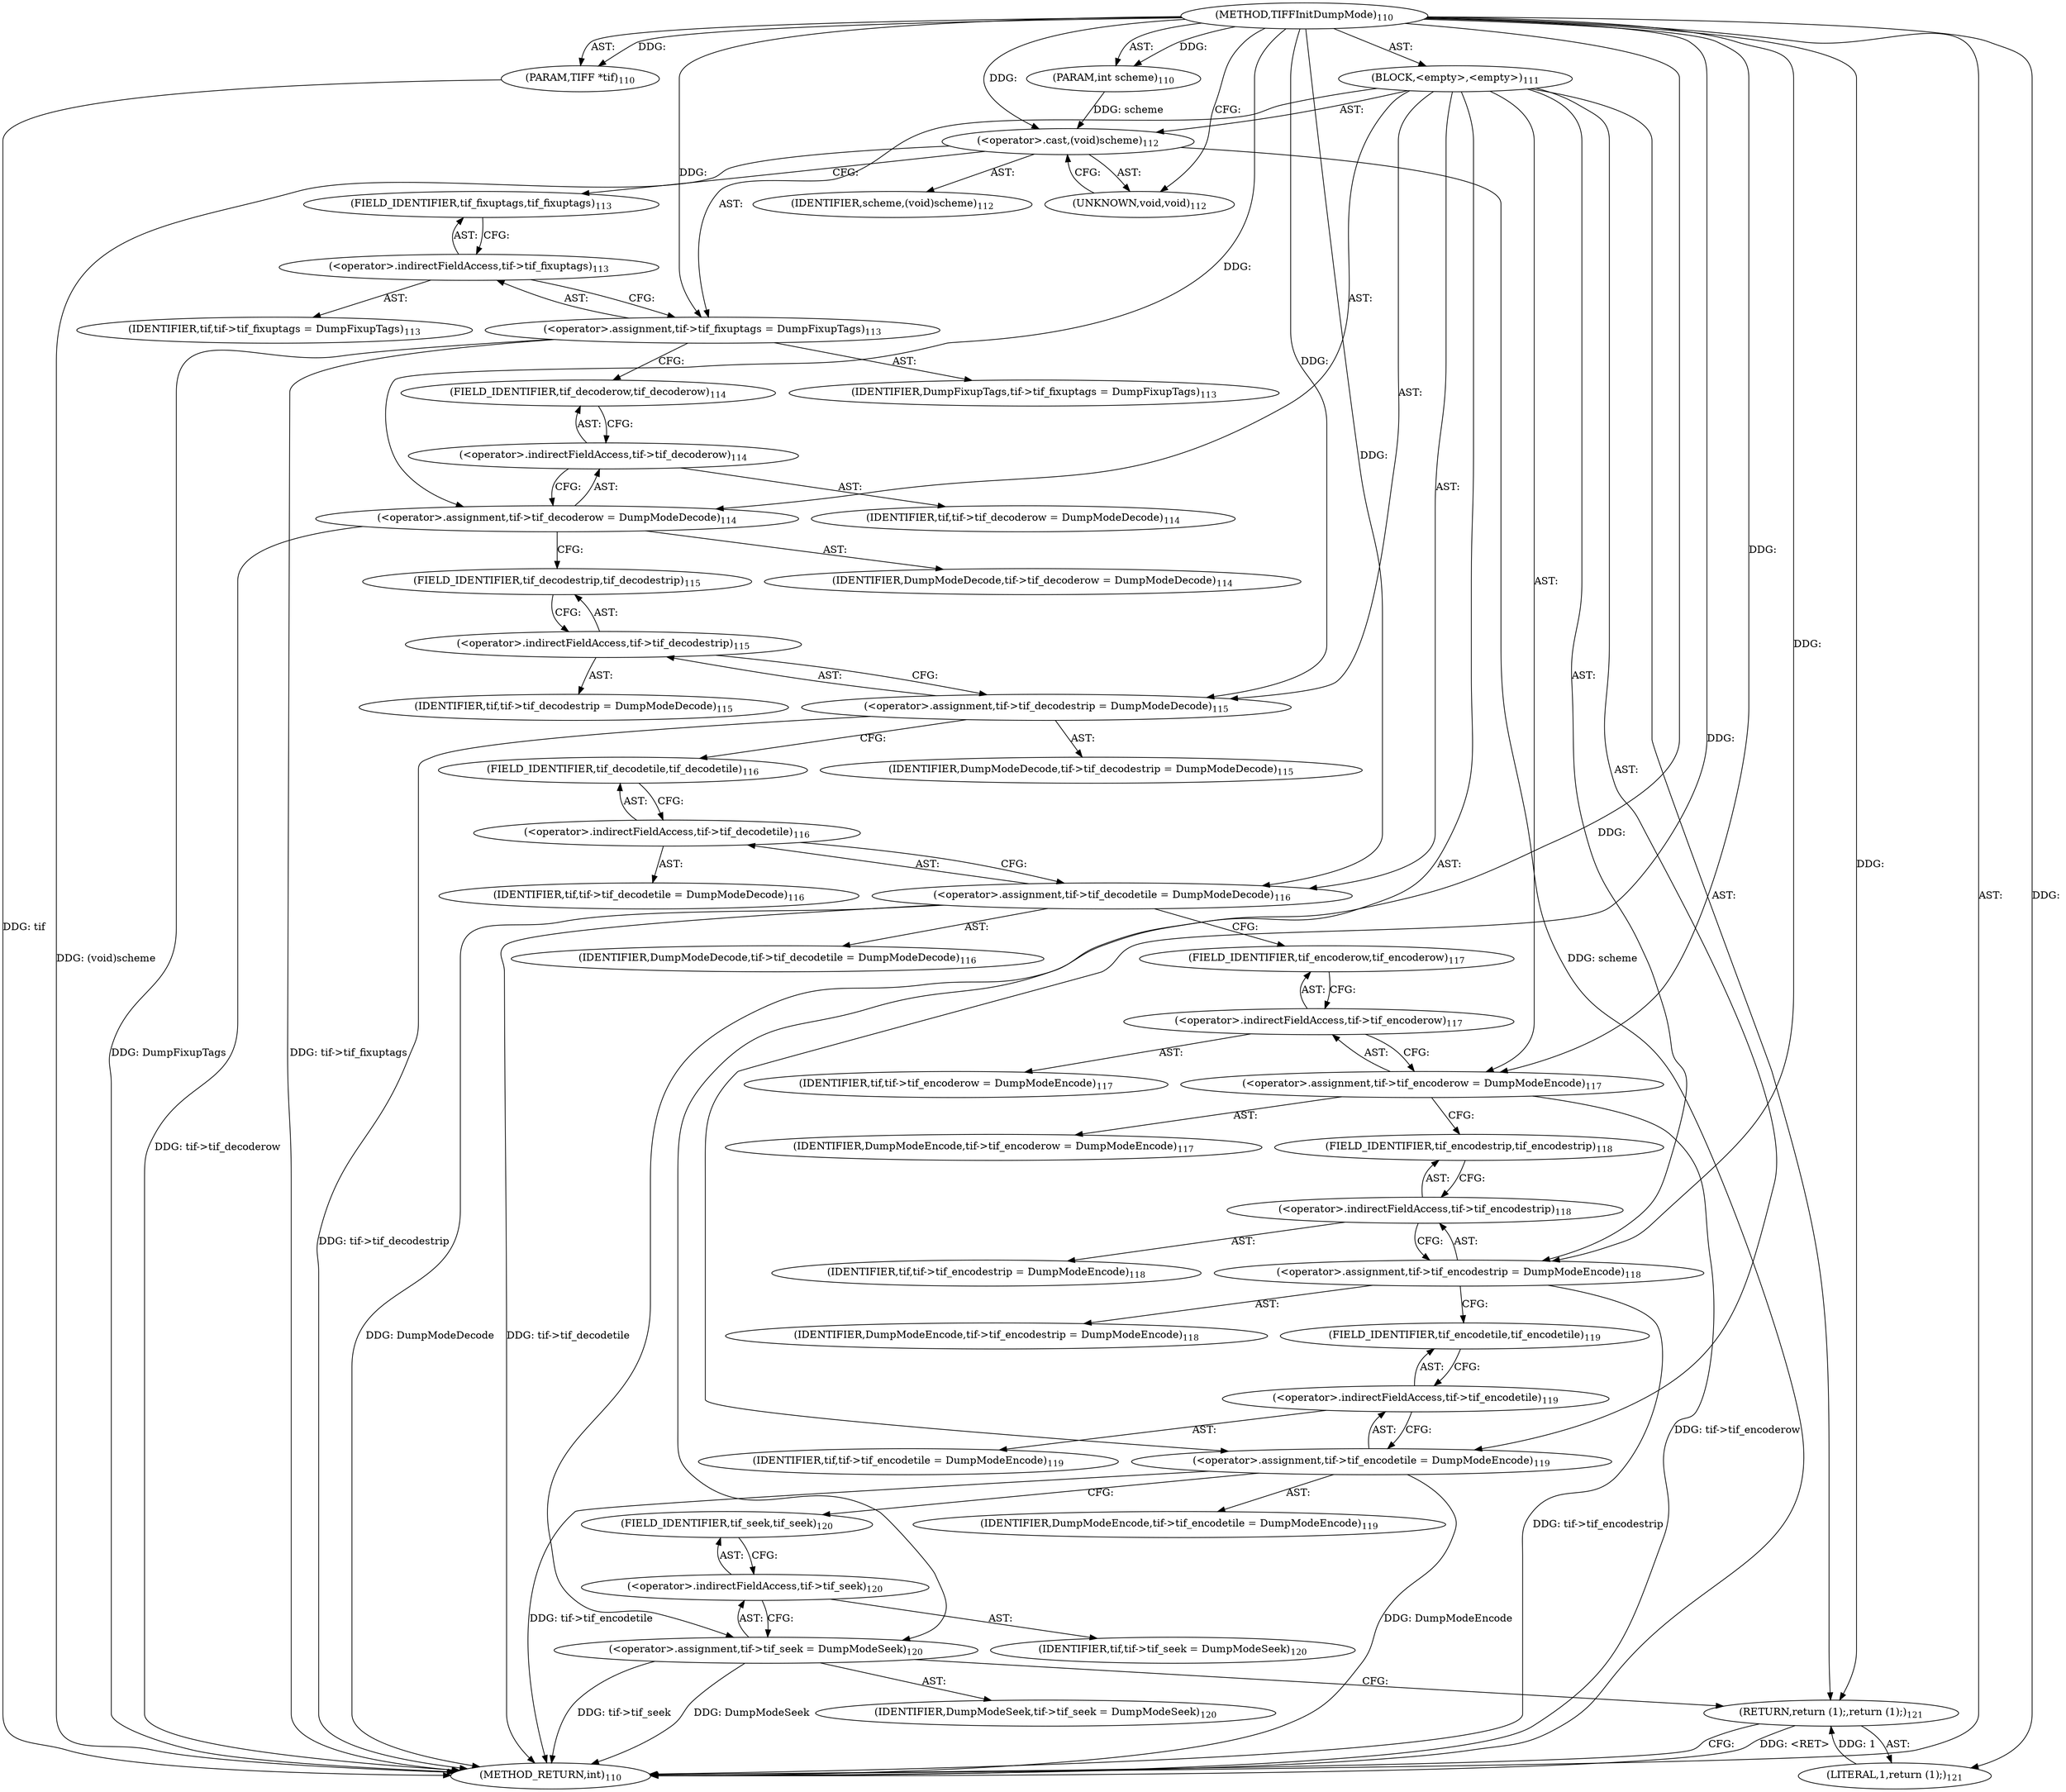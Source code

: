 digraph "TIFFInitDumpMode" {  
"63862" [label = <(METHOD,TIFFInitDumpMode)<SUB>110</SUB>> ]
"63863" [label = <(PARAM,TIFF *tif)<SUB>110</SUB>> ]
"63864" [label = <(PARAM,int scheme)<SUB>110</SUB>> ]
"63865" [label = <(BLOCK,&lt;empty&gt;,&lt;empty&gt;)<SUB>111</SUB>> ]
"63866" [label = <(&lt;operator&gt;.cast,(void)scheme)<SUB>112</SUB>> ]
"63867" [label = <(UNKNOWN,void,void)<SUB>112</SUB>> ]
"63868" [label = <(IDENTIFIER,scheme,(void)scheme)<SUB>112</SUB>> ]
"63869" [label = <(&lt;operator&gt;.assignment,tif-&gt;tif_fixuptags = DumpFixupTags)<SUB>113</SUB>> ]
"63870" [label = <(&lt;operator&gt;.indirectFieldAccess,tif-&gt;tif_fixuptags)<SUB>113</SUB>> ]
"63871" [label = <(IDENTIFIER,tif,tif-&gt;tif_fixuptags = DumpFixupTags)<SUB>113</SUB>> ]
"63872" [label = <(FIELD_IDENTIFIER,tif_fixuptags,tif_fixuptags)<SUB>113</SUB>> ]
"63873" [label = <(IDENTIFIER,DumpFixupTags,tif-&gt;tif_fixuptags = DumpFixupTags)<SUB>113</SUB>> ]
"63874" [label = <(&lt;operator&gt;.assignment,tif-&gt;tif_decoderow = DumpModeDecode)<SUB>114</SUB>> ]
"63875" [label = <(&lt;operator&gt;.indirectFieldAccess,tif-&gt;tif_decoderow)<SUB>114</SUB>> ]
"63876" [label = <(IDENTIFIER,tif,tif-&gt;tif_decoderow = DumpModeDecode)<SUB>114</SUB>> ]
"63877" [label = <(FIELD_IDENTIFIER,tif_decoderow,tif_decoderow)<SUB>114</SUB>> ]
"63878" [label = <(IDENTIFIER,DumpModeDecode,tif-&gt;tif_decoderow = DumpModeDecode)<SUB>114</SUB>> ]
"63879" [label = <(&lt;operator&gt;.assignment,tif-&gt;tif_decodestrip = DumpModeDecode)<SUB>115</SUB>> ]
"63880" [label = <(&lt;operator&gt;.indirectFieldAccess,tif-&gt;tif_decodestrip)<SUB>115</SUB>> ]
"63881" [label = <(IDENTIFIER,tif,tif-&gt;tif_decodestrip = DumpModeDecode)<SUB>115</SUB>> ]
"63882" [label = <(FIELD_IDENTIFIER,tif_decodestrip,tif_decodestrip)<SUB>115</SUB>> ]
"63883" [label = <(IDENTIFIER,DumpModeDecode,tif-&gt;tif_decodestrip = DumpModeDecode)<SUB>115</SUB>> ]
"63884" [label = <(&lt;operator&gt;.assignment,tif-&gt;tif_decodetile = DumpModeDecode)<SUB>116</SUB>> ]
"63885" [label = <(&lt;operator&gt;.indirectFieldAccess,tif-&gt;tif_decodetile)<SUB>116</SUB>> ]
"63886" [label = <(IDENTIFIER,tif,tif-&gt;tif_decodetile = DumpModeDecode)<SUB>116</SUB>> ]
"63887" [label = <(FIELD_IDENTIFIER,tif_decodetile,tif_decodetile)<SUB>116</SUB>> ]
"63888" [label = <(IDENTIFIER,DumpModeDecode,tif-&gt;tif_decodetile = DumpModeDecode)<SUB>116</SUB>> ]
"63889" [label = <(&lt;operator&gt;.assignment,tif-&gt;tif_encoderow = DumpModeEncode)<SUB>117</SUB>> ]
"63890" [label = <(&lt;operator&gt;.indirectFieldAccess,tif-&gt;tif_encoderow)<SUB>117</SUB>> ]
"63891" [label = <(IDENTIFIER,tif,tif-&gt;tif_encoderow = DumpModeEncode)<SUB>117</SUB>> ]
"63892" [label = <(FIELD_IDENTIFIER,tif_encoderow,tif_encoderow)<SUB>117</SUB>> ]
"63893" [label = <(IDENTIFIER,DumpModeEncode,tif-&gt;tif_encoderow = DumpModeEncode)<SUB>117</SUB>> ]
"63894" [label = <(&lt;operator&gt;.assignment,tif-&gt;tif_encodestrip = DumpModeEncode)<SUB>118</SUB>> ]
"63895" [label = <(&lt;operator&gt;.indirectFieldAccess,tif-&gt;tif_encodestrip)<SUB>118</SUB>> ]
"63896" [label = <(IDENTIFIER,tif,tif-&gt;tif_encodestrip = DumpModeEncode)<SUB>118</SUB>> ]
"63897" [label = <(FIELD_IDENTIFIER,tif_encodestrip,tif_encodestrip)<SUB>118</SUB>> ]
"63898" [label = <(IDENTIFIER,DumpModeEncode,tif-&gt;tif_encodestrip = DumpModeEncode)<SUB>118</SUB>> ]
"63899" [label = <(&lt;operator&gt;.assignment,tif-&gt;tif_encodetile = DumpModeEncode)<SUB>119</SUB>> ]
"63900" [label = <(&lt;operator&gt;.indirectFieldAccess,tif-&gt;tif_encodetile)<SUB>119</SUB>> ]
"63901" [label = <(IDENTIFIER,tif,tif-&gt;tif_encodetile = DumpModeEncode)<SUB>119</SUB>> ]
"63902" [label = <(FIELD_IDENTIFIER,tif_encodetile,tif_encodetile)<SUB>119</SUB>> ]
"63903" [label = <(IDENTIFIER,DumpModeEncode,tif-&gt;tif_encodetile = DumpModeEncode)<SUB>119</SUB>> ]
"63904" [label = <(&lt;operator&gt;.assignment,tif-&gt;tif_seek = DumpModeSeek)<SUB>120</SUB>> ]
"63905" [label = <(&lt;operator&gt;.indirectFieldAccess,tif-&gt;tif_seek)<SUB>120</SUB>> ]
"63906" [label = <(IDENTIFIER,tif,tif-&gt;tif_seek = DumpModeSeek)<SUB>120</SUB>> ]
"63907" [label = <(FIELD_IDENTIFIER,tif_seek,tif_seek)<SUB>120</SUB>> ]
"63908" [label = <(IDENTIFIER,DumpModeSeek,tif-&gt;tif_seek = DumpModeSeek)<SUB>120</SUB>> ]
"63909" [label = <(RETURN,return (1);,return (1);)<SUB>121</SUB>> ]
"63910" [label = <(LITERAL,1,return (1);)<SUB>121</SUB>> ]
"63911" [label = <(METHOD_RETURN,int)<SUB>110</SUB>> ]
  "63862" -> "63863"  [ label = "AST: "] 
  "63862" -> "63864"  [ label = "AST: "] 
  "63862" -> "63865"  [ label = "AST: "] 
  "63862" -> "63911"  [ label = "AST: "] 
  "63865" -> "63866"  [ label = "AST: "] 
  "63865" -> "63869"  [ label = "AST: "] 
  "63865" -> "63874"  [ label = "AST: "] 
  "63865" -> "63879"  [ label = "AST: "] 
  "63865" -> "63884"  [ label = "AST: "] 
  "63865" -> "63889"  [ label = "AST: "] 
  "63865" -> "63894"  [ label = "AST: "] 
  "63865" -> "63899"  [ label = "AST: "] 
  "63865" -> "63904"  [ label = "AST: "] 
  "63865" -> "63909"  [ label = "AST: "] 
  "63866" -> "63867"  [ label = "AST: "] 
  "63866" -> "63868"  [ label = "AST: "] 
  "63869" -> "63870"  [ label = "AST: "] 
  "63869" -> "63873"  [ label = "AST: "] 
  "63870" -> "63871"  [ label = "AST: "] 
  "63870" -> "63872"  [ label = "AST: "] 
  "63874" -> "63875"  [ label = "AST: "] 
  "63874" -> "63878"  [ label = "AST: "] 
  "63875" -> "63876"  [ label = "AST: "] 
  "63875" -> "63877"  [ label = "AST: "] 
  "63879" -> "63880"  [ label = "AST: "] 
  "63879" -> "63883"  [ label = "AST: "] 
  "63880" -> "63881"  [ label = "AST: "] 
  "63880" -> "63882"  [ label = "AST: "] 
  "63884" -> "63885"  [ label = "AST: "] 
  "63884" -> "63888"  [ label = "AST: "] 
  "63885" -> "63886"  [ label = "AST: "] 
  "63885" -> "63887"  [ label = "AST: "] 
  "63889" -> "63890"  [ label = "AST: "] 
  "63889" -> "63893"  [ label = "AST: "] 
  "63890" -> "63891"  [ label = "AST: "] 
  "63890" -> "63892"  [ label = "AST: "] 
  "63894" -> "63895"  [ label = "AST: "] 
  "63894" -> "63898"  [ label = "AST: "] 
  "63895" -> "63896"  [ label = "AST: "] 
  "63895" -> "63897"  [ label = "AST: "] 
  "63899" -> "63900"  [ label = "AST: "] 
  "63899" -> "63903"  [ label = "AST: "] 
  "63900" -> "63901"  [ label = "AST: "] 
  "63900" -> "63902"  [ label = "AST: "] 
  "63904" -> "63905"  [ label = "AST: "] 
  "63904" -> "63908"  [ label = "AST: "] 
  "63905" -> "63906"  [ label = "AST: "] 
  "63905" -> "63907"  [ label = "AST: "] 
  "63909" -> "63910"  [ label = "AST: "] 
  "63866" -> "63872"  [ label = "CFG: "] 
  "63869" -> "63877"  [ label = "CFG: "] 
  "63874" -> "63882"  [ label = "CFG: "] 
  "63879" -> "63887"  [ label = "CFG: "] 
  "63884" -> "63892"  [ label = "CFG: "] 
  "63889" -> "63897"  [ label = "CFG: "] 
  "63894" -> "63902"  [ label = "CFG: "] 
  "63899" -> "63907"  [ label = "CFG: "] 
  "63904" -> "63909"  [ label = "CFG: "] 
  "63909" -> "63911"  [ label = "CFG: "] 
  "63867" -> "63866"  [ label = "CFG: "] 
  "63870" -> "63869"  [ label = "CFG: "] 
  "63875" -> "63874"  [ label = "CFG: "] 
  "63880" -> "63879"  [ label = "CFG: "] 
  "63885" -> "63884"  [ label = "CFG: "] 
  "63890" -> "63889"  [ label = "CFG: "] 
  "63895" -> "63894"  [ label = "CFG: "] 
  "63900" -> "63899"  [ label = "CFG: "] 
  "63905" -> "63904"  [ label = "CFG: "] 
  "63872" -> "63870"  [ label = "CFG: "] 
  "63877" -> "63875"  [ label = "CFG: "] 
  "63882" -> "63880"  [ label = "CFG: "] 
  "63887" -> "63885"  [ label = "CFG: "] 
  "63892" -> "63890"  [ label = "CFG: "] 
  "63897" -> "63895"  [ label = "CFG: "] 
  "63902" -> "63900"  [ label = "CFG: "] 
  "63907" -> "63905"  [ label = "CFG: "] 
  "63862" -> "63867"  [ label = "CFG: "] 
  "63909" -> "63911"  [ label = "DDG: &lt;RET&gt;"] 
  "63863" -> "63911"  [ label = "DDG: tif"] 
  "63866" -> "63911"  [ label = "DDG: scheme"] 
  "63866" -> "63911"  [ label = "DDG: (void)scheme"] 
  "63869" -> "63911"  [ label = "DDG: tif-&gt;tif_fixuptags"] 
  "63874" -> "63911"  [ label = "DDG: tif-&gt;tif_decoderow"] 
  "63879" -> "63911"  [ label = "DDG: tif-&gt;tif_decodestrip"] 
  "63884" -> "63911"  [ label = "DDG: tif-&gt;tif_decodetile"] 
  "63884" -> "63911"  [ label = "DDG: DumpModeDecode"] 
  "63889" -> "63911"  [ label = "DDG: tif-&gt;tif_encoderow"] 
  "63894" -> "63911"  [ label = "DDG: tif-&gt;tif_encodestrip"] 
  "63899" -> "63911"  [ label = "DDG: tif-&gt;tif_encodetile"] 
  "63899" -> "63911"  [ label = "DDG: DumpModeEncode"] 
  "63904" -> "63911"  [ label = "DDG: tif-&gt;tif_seek"] 
  "63869" -> "63911"  [ label = "DDG: DumpFixupTags"] 
  "63904" -> "63911"  [ label = "DDG: DumpModeSeek"] 
  "63862" -> "63863"  [ label = "DDG: "] 
  "63862" -> "63864"  [ label = "DDG: "] 
  "63864" -> "63866"  [ label = "DDG: scheme"] 
  "63862" -> "63866"  [ label = "DDG: "] 
  "63862" -> "63869"  [ label = "DDG: "] 
  "63862" -> "63874"  [ label = "DDG: "] 
  "63862" -> "63879"  [ label = "DDG: "] 
  "63862" -> "63884"  [ label = "DDG: "] 
  "63862" -> "63889"  [ label = "DDG: "] 
  "63862" -> "63894"  [ label = "DDG: "] 
  "63862" -> "63899"  [ label = "DDG: "] 
  "63862" -> "63904"  [ label = "DDG: "] 
  "63910" -> "63909"  [ label = "DDG: 1"] 
  "63862" -> "63909"  [ label = "DDG: "] 
  "63862" -> "63910"  [ label = "DDG: "] 
}
